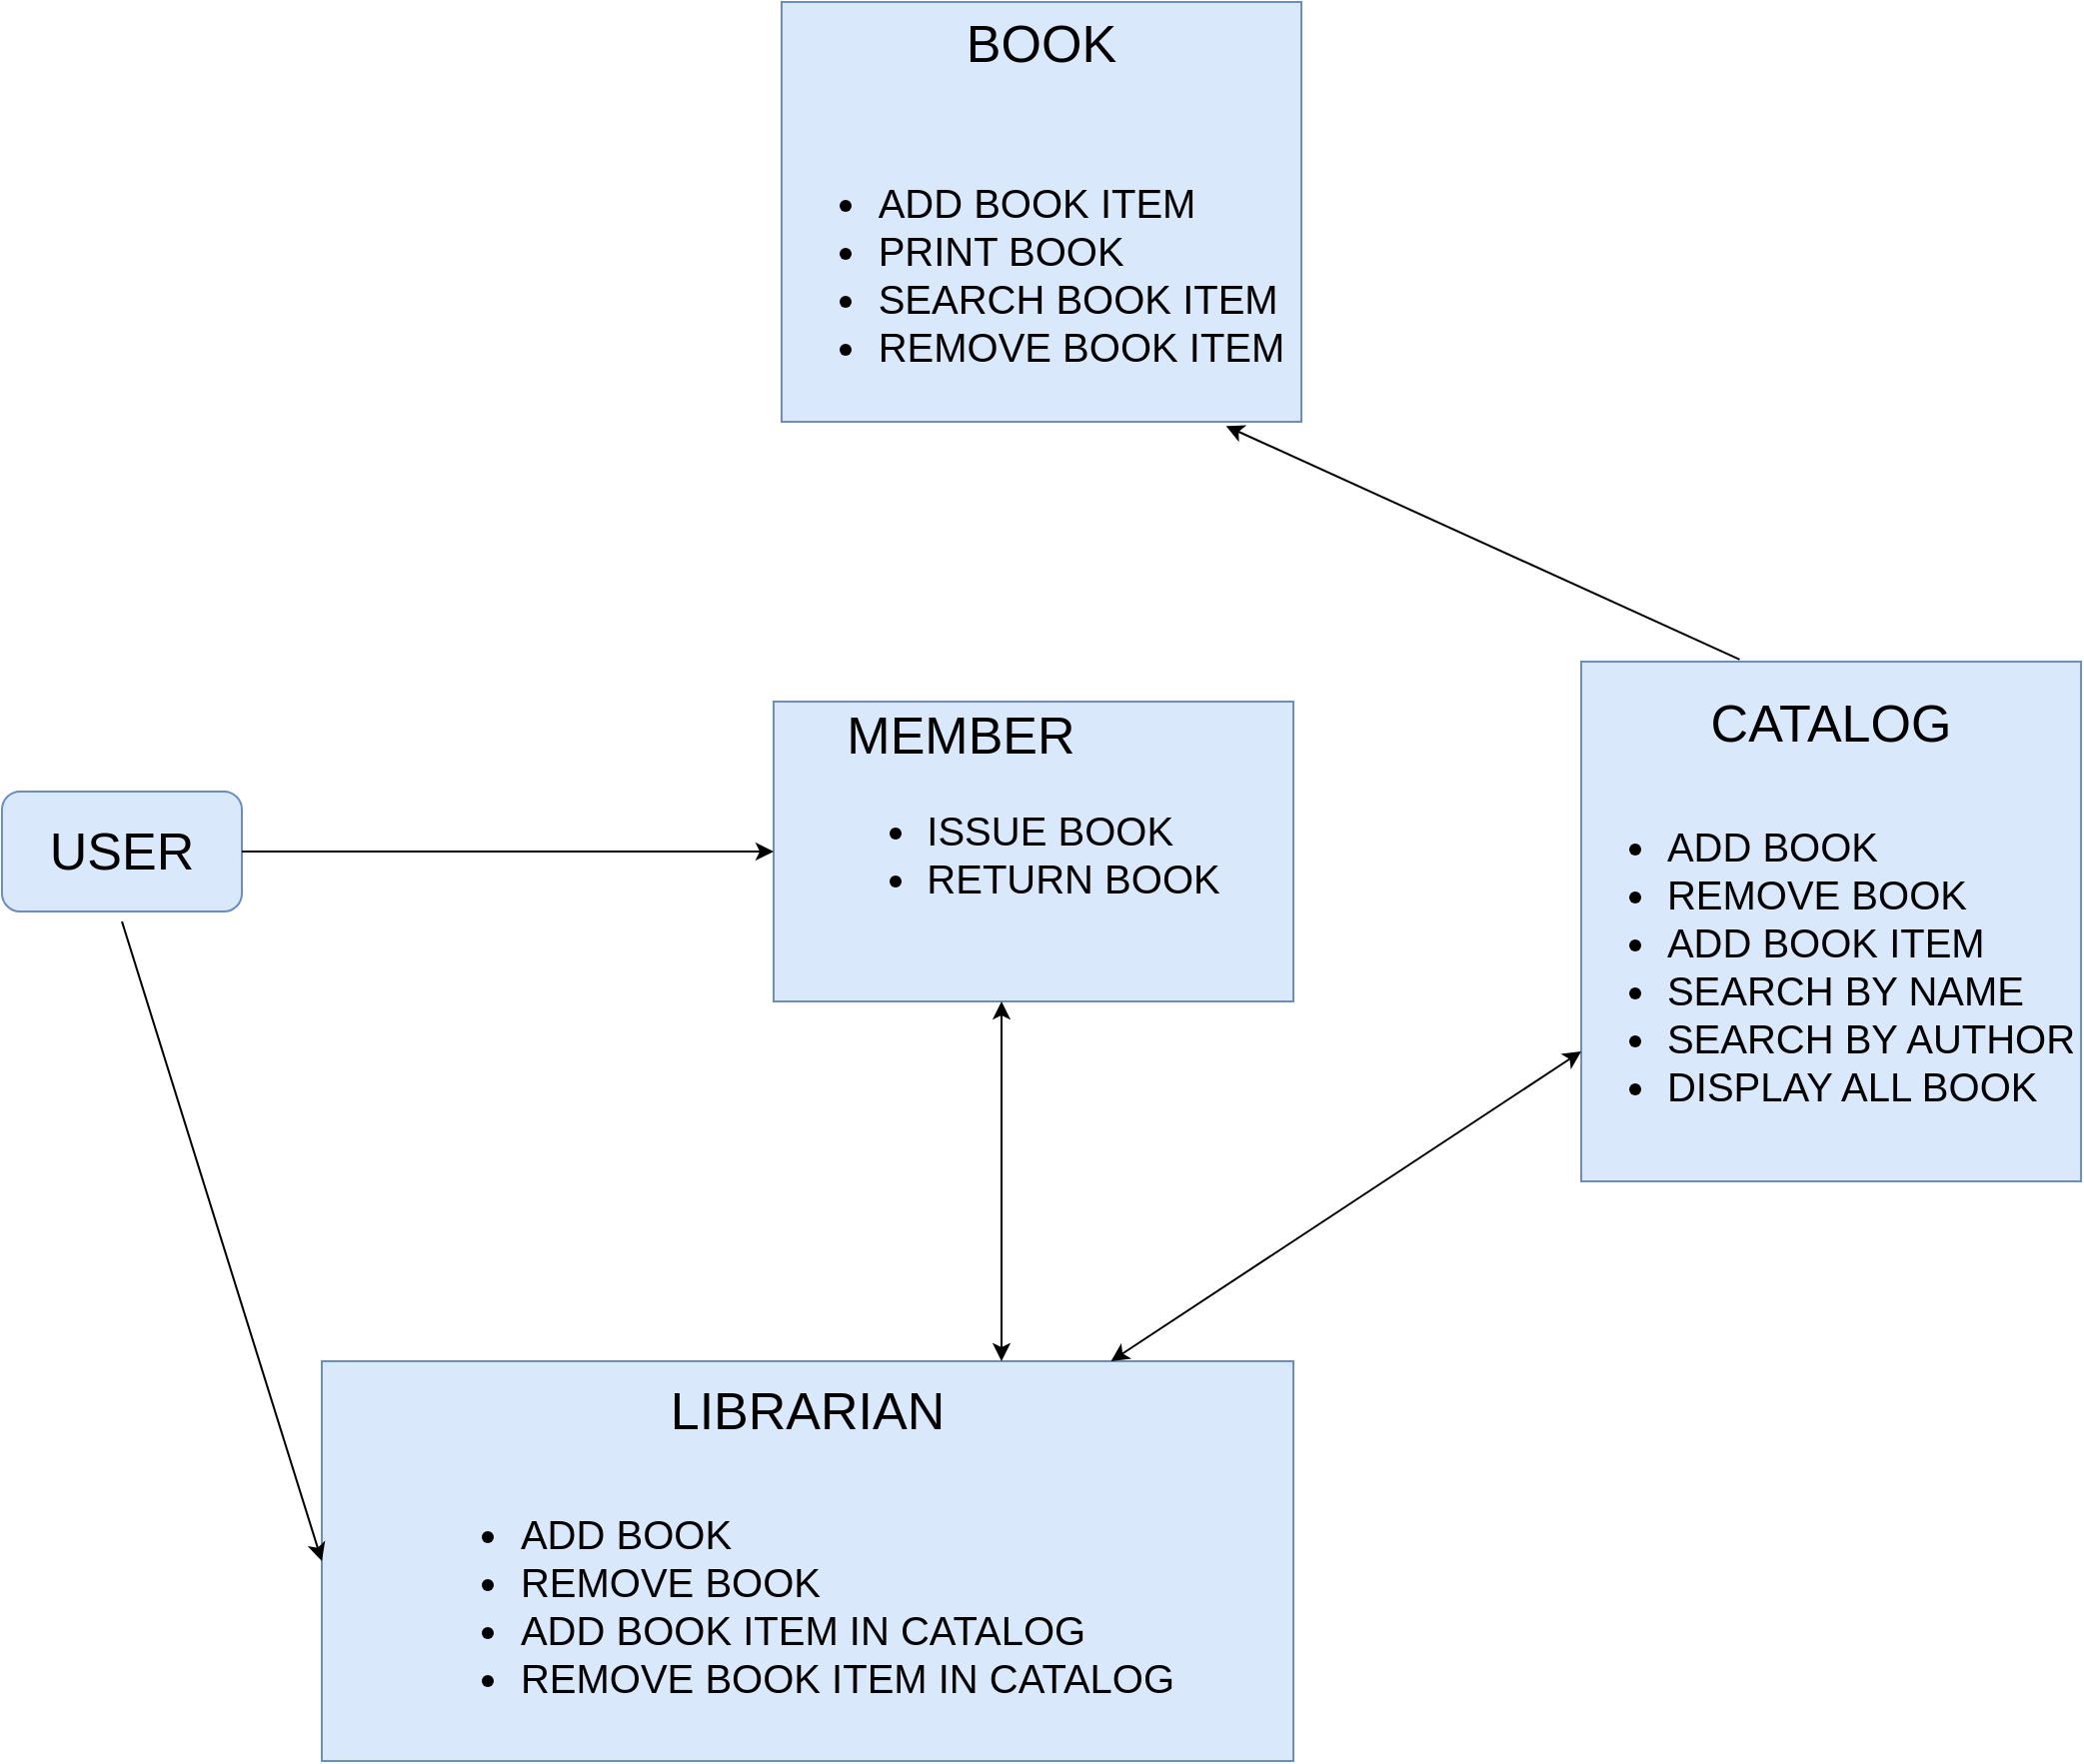 <mxfile version="13.9.9" type="device"><diagram id="Zzg1BWaa5ZD-Pqw2bMBw" name="Page-1"><mxGraphModel dx="1272" dy="1692" grid="1" gridSize="10" guides="1" tooltips="1" connect="1" arrows="1" fold="1" page="1" pageScale="1" pageWidth="850" pageHeight="1100" math="0" shadow="0"><root><mxCell id="0"/><mxCell id="1" parent="0"/><mxCell id="JfgvMLMh2_GC-9cI72I8-2" value="&lt;font style=&quot;font-size: 26px&quot;&gt;USER&lt;/font&gt;" style="rounded=1;whiteSpace=wrap;html=1;fillColor=#dae8fc;strokeColor=#6c8ebf;" parent="1" vertex="1"><mxGeometry x="20" y="-375" width="120" height="60" as="geometry"/></mxCell><mxCell id="JfgvMLMh2_GC-9cI72I8-3" value="&lt;div style=&quot;text-align: left&quot;&gt;&lt;font style=&quot;font-size: 26px&quot;&gt;MEMBER&lt;/font&gt;&lt;/div&gt;&lt;div style=&quot;text-align: left ; font-size: 20px&quot;&gt;&lt;ul&gt;&lt;li&gt;&lt;span style=&quot;text-align: left&quot;&gt;I&lt;/span&gt;&lt;font style=&quot;text-align: left ; font-size: 20px&quot;&gt;SSUE BOOK&lt;/font&gt;&lt;/li&gt;&lt;li&gt;RETURN BOOK&lt;/li&gt;&lt;/ul&gt;&lt;/div&gt;&lt;font&gt;&lt;br&gt;&lt;br&gt;&lt;/font&gt;&lt;div&gt;&lt;/div&gt;" style="rounded=0;whiteSpace=wrap;html=1;fillColor=#dae8fc;strokeColor=#6c8ebf;align=center;" parent="1" vertex="1"><mxGeometry x="406" y="-420" width="260" height="150" as="geometry"/></mxCell><mxCell id="JfgvMLMh2_GC-9cI72I8-5" value="" style="endArrow=classic;html=1;entryX=0;entryY=0.5;entryDx=0;entryDy=0;" parent="1" source="JfgvMLMh2_GC-9cI72I8-2" target="JfgvMLMh2_GC-9cI72I8-3" edge="1"><mxGeometry width="50" height="50" relative="1" as="geometry"><mxPoint x="130" y="-425" as="sourcePoint"/><mxPoint x="465" y="-627" as="targetPoint"/></mxGeometry></mxCell><mxCell id="JfgvMLMh2_GC-9cI72I8-6" value="&lt;font&gt;&lt;span style=&quot;font-size: 26px&quot;&gt;LIBRARIAN&lt;/span&gt;&lt;br&gt;&lt;br&gt;&lt;div style=&quot;text-align: left ; font-size: 20px&quot;&gt;&lt;ul&gt;&lt;li&gt;&lt;span&gt;ADD BOOK&lt;/span&gt;&lt;/li&gt;&lt;li&gt;&lt;span&gt;REMOVE BOOK&lt;/span&gt;&lt;/li&gt;&lt;li&gt;&lt;span&gt;ADD BOOK ITEM IN CATALOG&lt;/span&gt;&lt;/li&gt;&lt;li&gt;&lt;span&gt;REMOVE BOOK ITEM IN CATALOG&lt;/span&gt;&lt;/li&gt;&lt;/ul&gt;&lt;/div&gt;&lt;/font&gt;" style="rounded=0;whiteSpace=wrap;html=1;align=center;fillColor=#dae8fc;strokeColor=#6c8ebf;" parent="1" vertex="1"><mxGeometry x="180" y="-90" width="486" height="200" as="geometry"/></mxCell><mxCell id="JfgvMLMh2_GC-9cI72I8-7" value="" style="endArrow=classic;html=1;entryX=0;entryY=0.5;entryDx=0;entryDy=0;" parent="1" target="JfgvMLMh2_GC-9cI72I8-6" edge="1"><mxGeometry width="50" height="50" relative="1" as="geometry"><mxPoint x="80" y="-310" as="sourcePoint"/><mxPoint x="208" y="-250" as="targetPoint"/></mxGeometry></mxCell><mxCell id="JfgvMLMh2_GC-9cI72I8-8" value="" style="endArrow=classic;startArrow=classic;html=1;" parent="1" edge="1"><mxGeometry width="50" height="50" relative="1" as="geometry"><mxPoint x="520" y="-90" as="sourcePoint"/><mxPoint x="520" y="-270" as="targetPoint"/></mxGeometry></mxCell><mxCell id="JfgvMLMh2_GC-9cI72I8-9" value="&lt;font&gt;&lt;span style=&quot;font-size: 26px&quot;&gt;CATALOG&lt;/span&gt;&lt;br&gt;&lt;br&gt;&lt;div style=&quot;text-align: left ; font-size: 20px&quot;&gt;&lt;ul&gt;&lt;li&gt;&lt;span&gt;ADD BOOK&lt;/span&gt;&lt;/li&gt;&lt;li&gt;&lt;span&gt;REMOVE BOOK&lt;/span&gt;&lt;/li&gt;&lt;li&gt;&lt;span&gt;ADD BOOK ITEM&lt;/span&gt;&lt;/li&gt;&lt;li&gt;&lt;span&gt;SEARCH BY NAME&lt;/span&gt;&lt;/li&gt;&lt;li&gt;&lt;span&gt;SEARCH BY AUTHOR&lt;/span&gt;&lt;/li&gt;&lt;li&gt;&lt;span&gt;DISPLAY ALL BOOK&lt;/span&gt;&lt;/li&gt;&lt;/ul&gt;&lt;/div&gt;&lt;/font&gt;" style="rounded=0;whiteSpace=wrap;html=1;fillColor=#dae8fc;strokeColor=#6c8ebf;" parent="1" vertex="1"><mxGeometry x="810" y="-440" width="250" height="260" as="geometry"/></mxCell><mxCell id="JfgvMLMh2_GC-9cI72I8-10" value="" style="endArrow=classic;startArrow=classic;html=1;entryX=0;entryY=0.75;entryDx=0;entryDy=0;" parent="1" source="JfgvMLMh2_GC-9cI72I8-6" target="JfgvMLMh2_GC-9cI72I8-9" edge="1"><mxGeometry width="50" height="50" relative="1" as="geometry"><mxPoint x="654" y="-112" as="sourcePoint"/><mxPoint x="704" y="-162" as="targetPoint"/></mxGeometry></mxCell><mxCell id="JfgvMLMh2_GC-9cI72I8-11" value="&lt;div&gt;&lt;span style=&quot;font-size: 26px&quot;&gt;BOOK&lt;/span&gt;&lt;/div&gt;&lt;font&gt;&lt;div style=&quot;font-size: 26px&quot;&gt;&lt;br&gt;&lt;/div&gt;&lt;div style=&quot;text-align: left ; font-size: 20px&quot;&gt;&lt;ul&gt;&lt;li&gt;ADD BOOK ITEM&lt;/li&gt;&lt;li&gt;PRINT BOOK&lt;/li&gt;&lt;li&gt;SEARCH BOOK ITEM&lt;/li&gt;&lt;li&gt;REMOVE BOOK ITEM&lt;/li&gt;&lt;/ul&gt;&lt;/div&gt;&lt;/font&gt;" style="rounded=0;whiteSpace=wrap;html=1;fillColor=#dae8fc;strokeColor=#6c8ebf;align=center;" parent="1" vertex="1"><mxGeometry x="410" y="-770" width="260" height="210" as="geometry"/></mxCell><mxCell id="JfgvMLMh2_GC-9cI72I8-13" value="" style="endArrow=classic;html=1;entryX=0.855;entryY=1.01;entryDx=0;entryDy=0;entryPerimeter=0;exitX=0.317;exitY=-0.004;exitDx=0;exitDy=0;exitPerimeter=0;" parent="1" source="JfgvMLMh2_GC-9cI72I8-9" target="JfgvMLMh2_GC-9cI72I8-11" edge="1"><mxGeometry width="50" height="50" relative="1" as="geometry"><mxPoint x="540" y="-390" as="sourcePoint"/><mxPoint x="590" y="-440" as="targetPoint"/></mxGeometry></mxCell></root></mxGraphModel></diagram></mxfile>